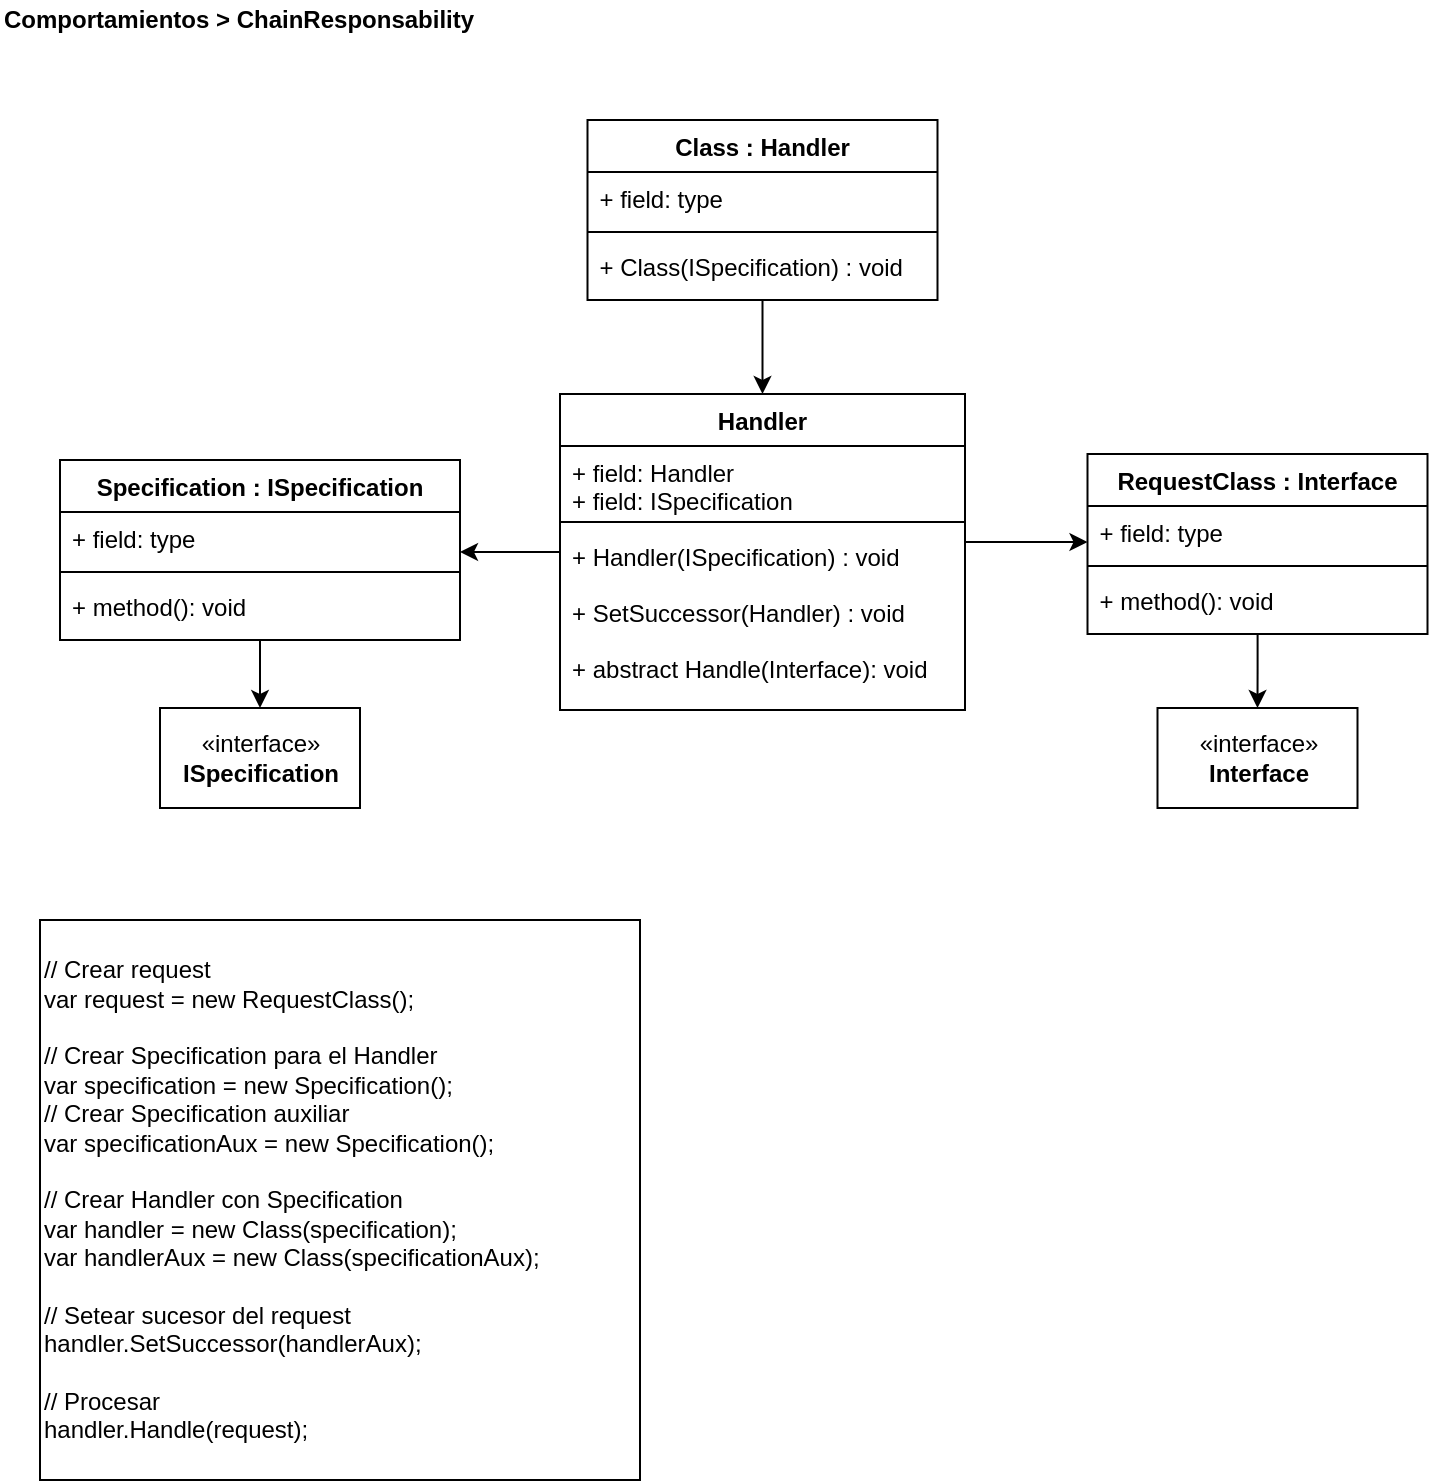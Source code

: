 <mxfile version="13.0.1" type="device"><diagram id="2dO6k6mJ6DyXyBbT0Y1m" name="Page-1"><mxGraphModel dx="1422" dy="822" grid="1" gridSize="10" guides="1" tooltips="1" connect="1" arrows="1" fold="1" page="1" pageScale="1" pageWidth="827" pageHeight="1169" math="0" shadow="0"><root><mxCell id="0"/><mxCell id="1" parent="0"/><mxCell id="jb3W8oWvL1DoOddfANbn-21" value="&lt;span&gt;// Crear request&lt;br&gt;var request = new RequestClass();&lt;br&gt;&lt;br&gt;// Crear Specification para el Handler&lt;br&gt;var specification = new Specification();&lt;br&gt;// Crear Specification auxiliar&lt;br&gt;var specificationAux =&amp;nbsp;&lt;/span&gt;new Specification();&lt;br&gt;&lt;span&gt;&lt;br&gt;// Crear Handler con Specification&lt;br&gt;var handler = new Class(specification);&lt;br&gt;var handlerAux = new&amp;nbsp;&lt;/span&gt;Class&lt;span&gt;(&lt;/span&gt;specificationAux&lt;span&gt;);&lt;br&gt;&lt;br&gt;// Setear sucesor del request&lt;br&gt;handler.SetSuccessor(&lt;/span&gt;handlerAux&lt;span&gt;);&lt;br&gt;&lt;br&gt;// Procesar&lt;br&gt;handler.Handle(request);&lt;br&gt;&lt;/span&gt;" style="rounded=0;whiteSpace=wrap;html=1;align=left;labelBackgroundColor=#ffffff;" parent="1" vertex="1"><mxGeometry x="20" y="460" width="300" height="280" as="geometry"/></mxCell><mxCell id="_gdt-Ls8ZpUdM3LCKQaS-1" value="&lt;b&gt;Comportamientos &amp;gt; ChainResponsability&lt;br&gt;&lt;/b&gt;" style="text;html=1;align=left;verticalAlign=middle;resizable=0;points=[];autosize=1;" parent="1" vertex="1"><mxGeometry width="250" height="20" as="geometry"/></mxCell><mxCell id="IyyyzkJecc8hEarfzs8e-6" style="edgeStyle=orthogonalEdgeStyle;rounded=0;orthogonalLoop=1;jettySize=auto;html=1;entryX=0.5;entryY=0;entryDx=0;entryDy=0;" edge="1" parent="1" source="IyyyzkJecc8hEarfzs8e-1" target="IyyyzkJecc8hEarfzs8e-5"><mxGeometry relative="1" as="geometry"/></mxCell><mxCell id="IyyyzkJecc8hEarfzs8e-5" value="«interface»&lt;br&gt;&lt;b&gt;Interface&lt;/b&gt;" style="html=1;" vertex="1" parent="1"><mxGeometry x="578.75" y="354" width="100" height="50" as="geometry"/></mxCell><mxCell id="IyyyzkJecc8hEarfzs8e-11" value="«interface»&lt;br&gt;&lt;b&gt;ISpecification&lt;/b&gt;" style="html=1;" vertex="1" parent="1"><mxGeometry x="80" y="354" width="100" height="50" as="geometry"/></mxCell><mxCell id="IyyyzkJecc8hEarfzs8e-18" style="edgeStyle=orthogonalEdgeStyle;rounded=0;orthogonalLoop=1;jettySize=auto;html=1;entryX=0.5;entryY=0;entryDx=0;entryDy=0;" edge="1" parent="1" source="IyyyzkJecc8hEarfzs8e-7" target="IyyyzkJecc8hEarfzs8e-13"><mxGeometry relative="1" as="geometry"/></mxCell><mxCell id="IyyyzkJecc8hEarfzs8e-20" style="edgeStyle=orthogonalEdgeStyle;rounded=0;orthogonalLoop=1;jettySize=auto;html=1;entryX=0;entryY=0.5;entryDx=0;entryDy=0;" edge="1" parent="1"><mxGeometry relative="1" as="geometry"><mxPoint x="482.5" y="271" as="sourcePoint"/><mxPoint x="543.75" y="271" as="targetPoint"/></mxGeometry></mxCell><mxCell id="IyyyzkJecc8hEarfzs8e-26" style="edgeStyle=orthogonalEdgeStyle;rounded=0;orthogonalLoop=1;jettySize=auto;html=1;entryX=0.5;entryY=0;entryDx=0;entryDy=0;" edge="1" parent="1" source="IyyyzkJecc8hEarfzs8e-21" target="IyyyzkJecc8hEarfzs8e-11"><mxGeometry relative="1" as="geometry"/></mxCell><mxCell id="IyyyzkJecc8hEarfzs8e-25" style="edgeStyle=orthogonalEdgeStyle;rounded=0;orthogonalLoop=1;jettySize=auto;html=1;entryX=1;entryY=0.769;entryDx=0;entryDy=0;entryPerimeter=0;" edge="1" parent="1" source="IyyyzkJecc8hEarfzs8e-13" target="IyyyzkJecc8hEarfzs8e-22"><mxGeometry relative="1" as="geometry"/></mxCell><mxCell id="IyyyzkJecc8hEarfzs8e-21" value="Specification : ISpecification" style="swimlane;fontStyle=1;align=center;verticalAlign=top;childLayout=stackLayout;horizontal=1;startSize=26;horizontalStack=0;resizeParent=1;resizeParentMax=0;resizeLast=0;collapsible=1;marginBottom=0;" vertex="1" parent="1"><mxGeometry x="30" y="230" width="200" height="90" as="geometry"/></mxCell><mxCell id="IyyyzkJecc8hEarfzs8e-22" value="+ field: type" style="text;strokeColor=none;fillColor=none;align=left;verticalAlign=top;spacingLeft=4;spacingRight=4;overflow=hidden;rotatable=0;points=[[0,0.5],[1,0.5]];portConstraint=eastwest;" vertex="1" parent="IyyyzkJecc8hEarfzs8e-21"><mxGeometry y="26" width="200" height="26" as="geometry"/></mxCell><mxCell id="IyyyzkJecc8hEarfzs8e-23" value="" style="line;strokeWidth=1;fillColor=none;align=left;verticalAlign=middle;spacingTop=-1;spacingLeft=3;spacingRight=3;rotatable=0;labelPosition=right;points=[];portConstraint=eastwest;" vertex="1" parent="IyyyzkJecc8hEarfzs8e-21"><mxGeometry y="52" width="200" height="8" as="geometry"/></mxCell><mxCell id="IyyyzkJecc8hEarfzs8e-24" value="+ method(): void" style="text;strokeColor=none;fillColor=none;align=left;verticalAlign=top;spacingLeft=4;spacingRight=4;overflow=hidden;rotatable=0;points=[[0,0.5],[1,0.5]];portConstraint=eastwest;" vertex="1" parent="IyyyzkJecc8hEarfzs8e-21"><mxGeometry y="60" width="200" height="30" as="geometry"/></mxCell><mxCell id="IyyyzkJecc8hEarfzs8e-7" value="Class : Handler" style="swimlane;fontStyle=1;align=center;verticalAlign=top;childLayout=stackLayout;horizontal=1;startSize=26;horizontalStack=0;resizeParent=1;resizeParentMax=0;resizeLast=0;collapsible=1;marginBottom=0;" vertex="1" parent="1"><mxGeometry x="293.75" y="60" width="175" height="90" as="geometry"/></mxCell><mxCell id="IyyyzkJecc8hEarfzs8e-8" value="+ field: type" style="text;strokeColor=none;fillColor=none;align=left;verticalAlign=top;spacingLeft=4;spacingRight=4;overflow=hidden;rotatable=0;points=[[0,0.5],[1,0.5]];portConstraint=eastwest;" vertex="1" parent="IyyyzkJecc8hEarfzs8e-7"><mxGeometry y="26" width="175" height="26" as="geometry"/></mxCell><mxCell id="IyyyzkJecc8hEarfzs8e-9" value="" style="line;strokeWidth=1;fillColor=none;align=left;verticalAlign=middle;spacingTop=-1;spacingLeft=3;spacingRight=3;rotatable=0;labelPosition=right;points=[];portConstraint=eastwest;" vertex="1" parent="IyyyzkJecc8hEarfzs8e-7"><mxGeometry y="52" width="175" height="8" as="geometry"/></mxCell><mxCell id="IyyyzkJecc8hEarfzs8e-10" value="+ Class(ISpecification) : void&#10;&#10;+ method(): void" style="text;strokeColor=none;fillColor=none;align=left;verticalAlign=top;spacingLeft=4;spacingRight=4;overflow=hidden;rotatable=0;points=[[0,0.5],[1,0.5]];portConstraint=eastwest;" vertex="1" parent="IyyyzkJecc8hEarfzs8e-7"><mxGeometry y="60" width="175" height="30" as="geometry"/></mxCell><mxCell id="IyyyzkJecc8hEarfzs8e-13" value="Handler" style="swimlane;fontStyle=1;align=center;verticalAlign=top;childLayout=stackLayout;horizontal=1;startSize=26;horizontalStack=0;resizeParent=1;resizeParentMax=0;resizeLast=0;collapsible=1;marginBottom=0;" vertex="1" parent="1"><mxGeometry x="280" y="197" width="202.5" height="158" as="geometry"/></mxCell><mxCell id="IyyyzkJecc8hEarfzs8e-14" value="+ field: Handler&#10;+ field: ISpecification" style="text;strokeColor=none;fillColor=none;align=left;verticalAlign=top;spacingLeft=4;spacingRight=4;overflow=hidden;rotatable=0;points=[[0,0.5],[1,0.5]];portConstraint=eastwest;" vertex="1" parent="IyyyzkJecc8hEarfzs8e-13"><mxGeometry y="26" width="202.5" height="34" as="geometry"/></mxCell><mxCell id="IyyyzkJecc8hEarfzs8e-15" value="" style="line;strokeWidth=1;fillColor=none;align=left;verticalAlign=middle;spacingTop=-1;spacingLeft=3;spacingRight=3;rotatable=0;labelPosition=right;points=[];portConstraint=eastwest;" vertex="1" parent="IyyyzkJecc8hEarfzs8e-13"><mxGeometry y="60" width="202.5" height="8" as="geometry"/></mxCell><mxCell id="IyyyzkJecc8hEarfzs8e-16" value="+ Handler(ISpecification) : void&#10;&#10;+ SetSuccessor(Handler) : void&#10;&#10;+ abstract Handle(Interface): void" style="text;strokeColor=none;fillColor=none;align=left;verticalAlign=top;spacingLeft=4;spacingRight=4;overflow=hidden;rotatable=0;points=[[0,0.5],[1,0.5]];portConstraint=eastwest;" vertex="1" parent="IyyyzkJecc8hEarfzs8e-13"><mxGeometry y="68" width="202.5" height="90" as="geometry"/></mxCell><mxCell id="IyyyzkJecc8hEarfzs8e-1" value="RequestClass : Interface" style="swimlane;fontStyle=1;align=center;verticalAlign=top;childLayout=stackLayout;horizontal=1;startSize=26;horizontalStack=0;resizeParent=1;resizeParentMax=0;resizeLast=0;collapsible=1;marginBottom=0;" vertex="1" parent="1"><mxGeometry x="543.75" y="227" width="170" height="90" as="geometry"/></mxCell><mxCell id="IyyyzkJecc8hEarfzs8e-2" value="+ field: type" style="text;strokeColor=none;fillColor=none;align=left;verticalAlign=top;spacingLeft=4;spacingRight=4;overflow=hidden;rotatable=0;points=[[0,0.5],[1,0.5]];portConstraint=eastwest;" vertex="1" parent="IyyyzkJecc8hEarfzs8e-1"><mxGeometry y="26" width="170" height="26" as="geometry"/></mxCell><mxCell id="IyyyzkJecc8hEarfzs8e-3" value="" style="line;strokeWidth=1;fillColor=none;align=left;verticalAlign=middle;spacingTop=-1;spacingLeft=3;spacingRight=3;rotatable=0;labelPosition=right;points=[];portConstraint=eastwest;" vertex="1" parent="IyyyzkJecc8hEarfzs8e-1"><mxGeometry y="52" width="170" height="8" as="geometry"/></mxCell><mxCell id="IyyyzkJecc8hEarfzs8e-4" value="+ method(): void" style="text;strokeColor=none;fillColor=none;align=left;verticalAlign=top;spacingLeft=4;spacingRight=4;overflow=hidden;rotatable=0;points=[[0,0.5],[1,0.5]];portConstraint=eastwest;" vertex="1" parent="IyyyzkJecc8hEarfzs8e-1"><mxGeometry y="60" width="170" height="30" as="geometry"/></mxCell></root></mxGraphModel></diagram></mxfile>